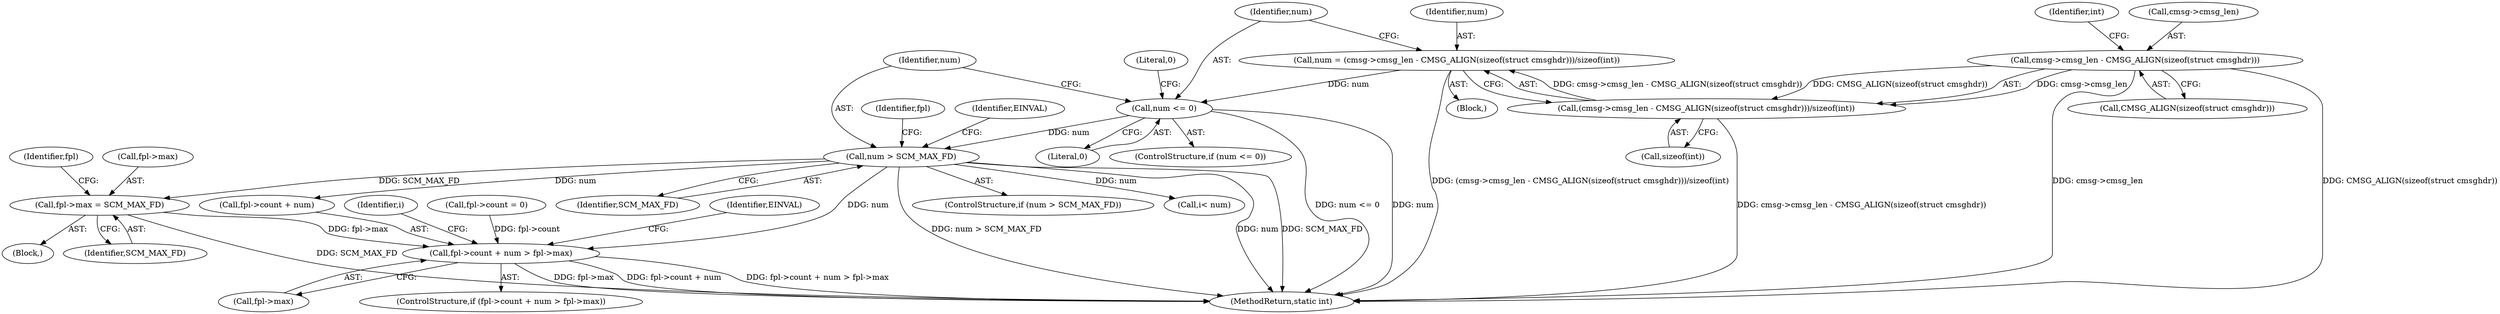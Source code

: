digraph "0_linux_415e3d3e90ce9e18727e8843ae343eda5a58fad6_0@pointer" {
"1000170" [label="(Call,fpl->max = SCM_MAX_FD)"];
"1000139" [label="(Call,num > SCM_MAX_FD)"];
"1000133" [label="(Call,num <= 0)"];
"1000120" [label="(Call,num = (cmsg->cmsg_len - CMSG_ALIGN(sizeof(struct cmsghdr)))/sizeof(int))"];
"1000122" [label="(Call,(cmsg->cmsg_len - CMSG_ALIGN(sizeof(struct cmsghdr)))/sizeof(int))"];
"1000123" [label="(Call,cmsg->cmsg_len - CMSG_ALIGN(sizeof(struct cmsghdr)))"];
"1000191" [label="(Call,fpl->count + num > fpl->max)"];
"1000139" [label="(Call,num > SCM_MAX_FD)"];
"1000197" [label="(Call,fpl->max)"];
"1000122" [label="(Call,(cmsg->cmsg_len - CMSG_ALIGN(sizeof(struct cmsghdr)))/sizeof(int))"];
"1000191" [label="(Call,fpl->count + num > fpl->max)"];
"1000177" [label="(Identifier,fpl)"];
"1000137" [label="(Literal,0)"];
"1000130" [label="(Call,sizeof(int))"];
"1000205" [label="(Identifier,i)"];
"1000104" [label="(Block,)"];
"1000141" [label="(Identifier,SCM_MAX_FD)"];
"1000171" [label="(Call,fpl->max)"];
"1000140" [label="(Identifier,num)"];
"1000165" [label="(Call,fpl->count = 0)"];
"1000120" [label="(Call,num = (cmsg->cmsg_len - CMSG_ALIGN(sizeof(struct cmsghdr)))/sizeof(int))"];
"1000190" [label="(ControlStructure,if (fpl->count + num > fpl->max))"];
"1000148" [label="(Block,)"];
"1000135" [label="(Literal,0)"];
"1000138" [label="(ControlStructure,if (num > SCM_MAX_FD))"];
"1000147" [label="(Identifier,fpl)"];
"1000124" [label="(Call,cmsg->cmsg_len)"];
"1000133" [label="(Call,num <= 0)"];
"1000207" [label="(Call,i< num)"];
"1000131" [label="(Identifier,int)"];
"1000127" [label="(Call,CMSG_ALIGN(sizeof(struct cmsghdr)))"];
"1000255" [label="(MethodReturn,static int)"];
"1000202" [label="(Identifier,EINVAL)"];
"1000134" [label="(Identifier,num)"];
"1000192" [label="(Call,fpl->count + num)"];
"1000170" [label="(Call,fpl->max = SCM_MAX_FD)"];
"1000174" [label="(Identifier,SCM_MAX_FD)"];
"1000132" [label="(ControlStructure,if (num <= 0))"];
"1000121" [label="(Identifier,num)"];
"1000123" [label="(Call,cmsg->cmsg_len - CMSG_ALIGN(sizeof(struct cmsghdr)))"];
"1000144" [label="(Identifier,EINVAL)"];
"1000170" -> "1000148"  [label="AST: "];
"1000170" -> "1000174"  [label="CFG: "];
"1000171" -> "1000170"  [label="AST: "];
"1000174" -> "1000170"  [label="AST: "];
"1000177" -> "1000170"  [label="CFG: "];
"1000170" -> "1000255"  [label="DDG: SCM_MAX_FD"];
"1000139" -> "1000170"  [label="DDG: SCM_MAX_FD"];
"1000170" -> "1000191"  [label="DDG: fpl->max"];
"1000139" -> "1000138"  [label="AST: "];
"1000139" -> "1000141"  [label="CFG: "];
"1000140" -> "1000139"  [label="AST: "];
"1000141" -> "1000139"  [label="AST: "];
"1000144" -> "1000139"  [label="CFG: "];
"1000147" -> "1000139"  [label="CFG: "];
"1000139" -> "1000255"  [label="DDG: SCM_MAX_FD"];
"1000139" -> "1000255"  [label="DDG: num > SCM_MAX_FD"];
"1000139" -> "1000255"  [label="DDG: num"];
"1000133" -> "1000139"  [label="DDG: num"];
"1000139" -> "1000191"  [label="DDG: num"];
"1000139" -> "1000192"  [label="DDG: num"];
"1000139" -> "1000207"  [label="DDG: num"];
"1000133" -> "1000132"  [label="AST: "];
"1000133" -> "1000135"  [label="CFG: "];
"1000134" -> "1000133"  [label="AST: "];
"1000135" -> "1000133"  [label="AST: "];
"1000137" -> "1000133"  [label="CFG: "];
"1000140" -> "1000133"  [label="CFG: "];
"1000133" -> "1000255"  [label="DDG: num"];
"1000133" -> "1000255"  [label="DDG: num <= 0"];
"1000120" -> "1000133"  [label="DDG: num"];
"1000120" -> "1000104"  [label="AST: "];
"1000120" -> "1000122"  [label="CFG: "];
"1000121" -> "1000120"  [label="AST: "];
"1000122" -> "1000120"  [label="AST: "];
"1000134" -> "1000120"  [label="CFG: "];
"1000120" -> "1000255"  [label="DDG: (cmsg->cmsg_len - CMSG_ALIGN(sizeof(struct cmsghdr)))/sizeof(int)"];
"1000122" -> "1000120"  [label="DDG: cmsg->cmsg_len - CMSG_ALIGN(sizeof(struct cmsghdr))"];
"1000122" -> "1000130"  [label="CFG: "];
"1000123" -> "1000122"  [label="AST: "];
"1000130" -> "1000122"  [label="AST: "];
"1000122" -> "1000255"  [label="DDG: cmsg->cmsg_len - CMSG_ALIGN(sizeof(struct cmsghdr))"];
"1000123" -> "1000122"  [label="DDG: cmsg->cmsg_len"];
"1000123" -> "1000122"  [label="DDG: CMSG_ALIGN(sizeof(struct cmsghdr))"];
"1000123" -> "1000127"  [label="CFG: "];
"1000124" -> "1000123"  [label="AST: "];
"1000127" -> "1000123"  [label="AST: "];
"1000131" -> "1000123"  [label="CFG: "];
"1000123" -> "1000255"  [label="DDG: CMSG_ALIGN(sizeof(struct cmsghdr))"];
"1000123" -> "1000255"  [label="DDG: cmsg->cmsg_len"];
"1000191" -> "1000190"  [label="AST: "];
"1000191" -> "1000197"  [label="CFG: "];
"1000192" -> "1000191"  [label="AST: "];
"1000197" -> "1000191"  [label="AST: "];
"1000202" -> "1000191"  [label="CFG: "];
"1000205" -> "1000191"  [label="CFG: "];
"1000191" -> "1000255"  [label="DDG: fpl->count + num > fpl->max"];
"1000191" -> "1000255"  [label="DDG: fpl->max"];
"1000191" -> "1000255"  [label="DDG: fpl->count + num"];
"1000165" -> "1000191"  [label="DDG: fpl->count"];
}
